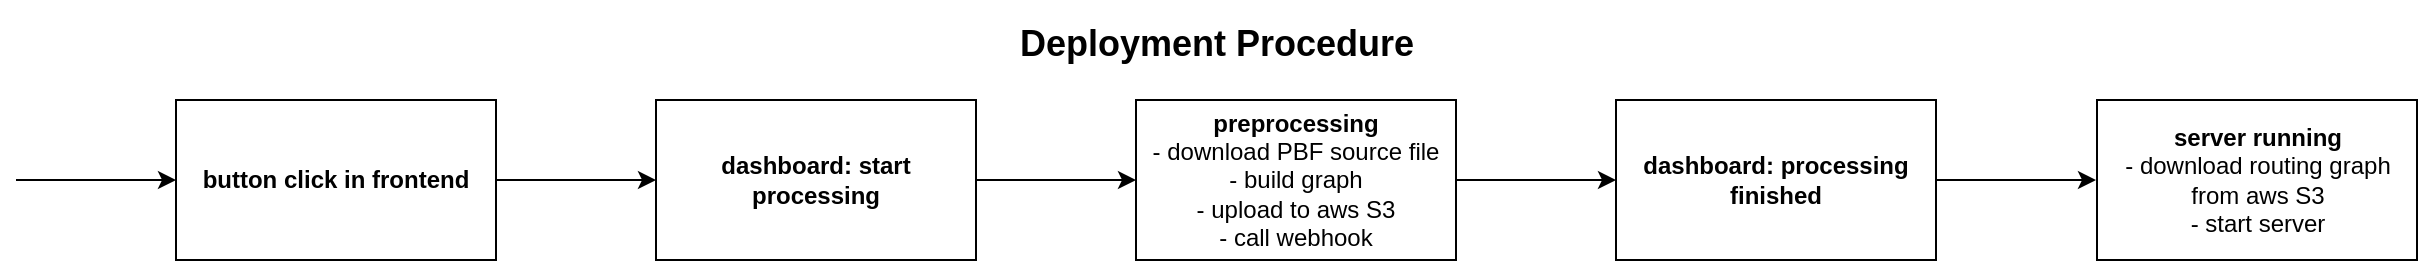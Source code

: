 <mxfile version="16.3.0" type="device"><diagram id="GLYtj9jXG4hFzkszIVEU" name="Page-1"><mxGraphModel dx="1504" dy="575" grid="1" gridSize="10" guides="1" tooltips="1" connect="1" arrows="1" fold="1" page="1" pageScale="1" pageWidth="827" pageHeight="1169" math="0" shadow="0"><root><mxCell id="0"/><mxCell id="1" parent="0"/><mxCell id="JyBzMBgwzf9Hi2Mdp1iY-2" value="&lt;b&gt;button click in frontend&lt;/b&gt;" style="rounded=0;whiteSpace=wrap;html=1;align=center;" vertex="1" parent="1"><mxGeometry x="120" y="120" width="160" height="80" as="geometry"/></mxCell><mxCell id="JyBzMBgwzf9Hi2Mdp1iY-3" value="" style="endArrow=classic;html=1;rounded=0;" edge="1" parent="1"><mxGeometry width="50" height="50" relative="1" as="geometry"><mxPoint x="40" y="160" as="sourcePoint"/><mxPoint x="120" y="160" as="targetPoint"/></mxGeometry></mxCell><mxCell id="JyBzMBgwzf9Hi2Mdp1iY-6" value="&lt;b&gt;dashboard: start processing&lt;/b&gt;" style="rounded=0;whiteSpace=wrap;html=1;align=center;" vertex="1" parent="1"><mxGeometry x="360" y="120" width="160" height="80" as="geometry"/></mxCell><mxCell id="JyBzMBgwzf9Hi2Mdp1iY-7" value="" style="endArrow=classic;html=1;rounded=0;exitX=1;exitY=0.5;exitDx=0;exitDy=0;entryX=0;entryY=0.5;entryDx=0;entryDy=0;" edge="1" parent="1" source="JyBzMBgwzf9Hi2Mdp1iY-2" target="JyBzMBgwzf9Hi2Mdp1iY-6"><mxGeometry width="50" height="50" relative="1" as="geometry"><mxPoint x="50" y="170" as="sourcePoint"/><mxPoint x="130" y="170" as="targetPoint"/></mxGeometry></mxCell><mxCell id="JyBzMBgwzf9Hi2Mdp1iY-8" value="&lt;b&gt;preprocessing&lt;/b&gt;&lt;br&gt;- download PBF source file&lt;br&gt;- build graph&lt;br&gt;- upload to aws S3&lt;br&gt;- call webhook" style="rounded=0;whiteSpace=wrap;html=1;align=center;" vertex="1" parent="1"><mxGeometry x="600" y="120" width="160" height="80" as="geometry"/></mxCell><mxCell id="JyBzMBgwzf9Hi2Mdp1iY-9" value="" style="endArrow=classic;html=1;rounded=0;exitX=1;exitY=0.5;exitDx=0;exitDy=0;" edge="1" parent="1" source="JyBzMBgwzf9Hi2Mdp1iY-6"><mxGeometry width="50" height="50" relative="1" as="geometry"><mxPoint x="390" y="340" as="sourcePoint"/><mxPoint x="600" y="160" as="targetPoint"/></mxGeometry></mxCell><mxCell id="JyBzMBgwzf9Hi2Mdp1iY-11" value="&lt;b&gt;server running&lt;/b&gt;&lt;br&gt;- download routing graph from aws S3&lt;br&gt;- start server" style="rounded=0;whiteSpace=wrap;html=1;align=center;" vertex="1" parent="1"><mxGeometry x="1080.5" y="120" width="160" height="80" as="geometry"/></mxCell><mxCell id="JyBzMBgwzf9Hi2Mdp1iY-13" value="" style="endArrow=classic;html=1;rounded=0;exitX=1;exitY=0.5;exitDx=0;exitDy=0;entryX=0;entryY=0.5;entryDx=0;entryDy=0;" edge="1" parent="1" source="JyBzMBgwzf9Hi2Mdp1iY-8" target="JyBzMBgwzf9Hi2Mdp1iY-17"><mxGeometry width="50" height="50" relative="1" as="geometry"><mxPoint x="530" y="170" as="sourcePoint"/><mxPoint x="610" y="170" as="targetPoint"/></mxGeometry></mxCell><mxCell id="JyBzMBgwzf9Hi2Mdp1iY-17" value="&lt;b&gt;dashboard: processing finished&lt;/b&gt;" style="rounded=0;whiteSpace=wrap;html=1;align=center;" vertex="1" parent="1"><mxGeometry x="840" y="120" width="160" height="80" as="geometry"/></mxCell><mxCell id="JyBzMBgwzf9Hi2Mdp1iY-18" value="" style="endArrow=classic;html=1;rounded=0;exitX=1;exitY=0.5;exitDx=0;exitDy=0;" edge="1" parent="1" source="JyBzMBgwzf9Hi2Mdp1iY-17"><mxGeometry width="50" height="50" relative="1" as="geometry"><mxPoint x="400" y="290" as="sourcePoint"/><mxPoint x="1080" y="160" as="targetPoint"/></mxGeometry></mxCell><mxCell id="JyBzMBgwzf9Hi2Mdp1iY-19" value="&lt;font style=&quot;font-size: 18px&quot;&gt;Deployment Procedure&lt;/font&gt;" style="text;strokeColor=none;fillColor=none;html=1;fontSize=24;fontStyle=1;verticalAlign=middle;align=center;" vertex="1" parent="1"><mxGeometry x="40" y="70" width="1200" height="40" as="geometry"/></mxCell></root></mxGraphModel></diagram></mxfile>